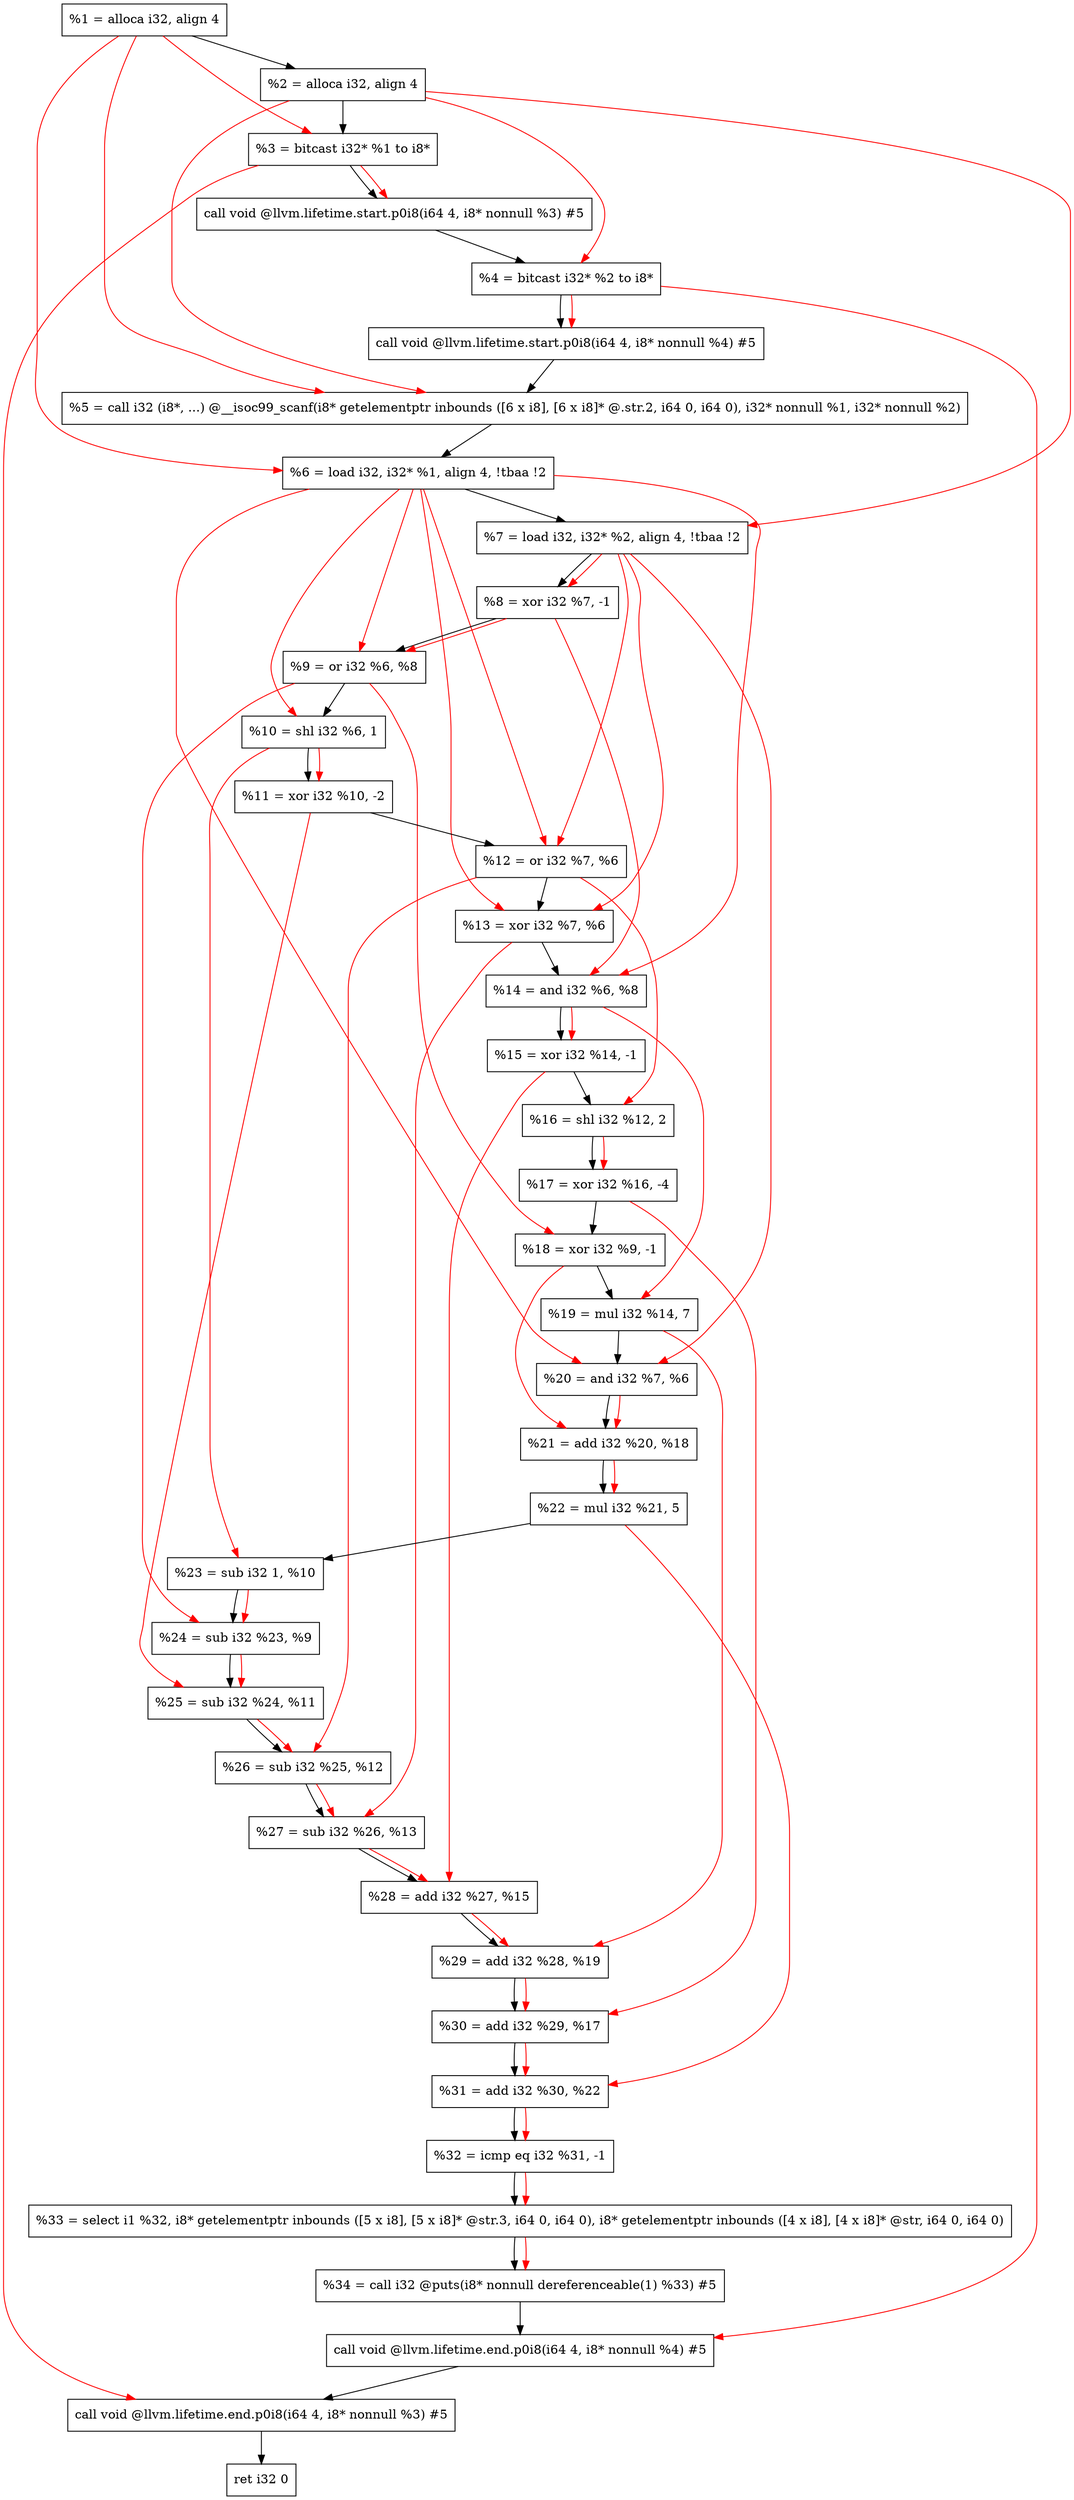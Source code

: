 digraph "DFG for'main' function" {
	Node0x1814e28[shape=record, label="  %1 = alloca i32, align 4"];
	Node0x1814ea8[shape=record, label="  %2 = alloca i32, align 4"];
	Node0x1814f38[shape=record, label="  %3 = bitcast i32* %1 to i8*"];
	Node0x1815398[shape=record, label="  call void @llvm.lifetime.start.p0i8(i64 4, i8* nonnull %3) #5"];
	Node0x1815478[shape=record, label="  %4 = bitcast i32* %2 to i8*"];
	Node0x1815598[shape=record, label="  call void @llvm.lifetime.start.p0i8(i64 4, i8* nonnull %4) #5"];
	Node0x18157d0[shape=record, label="  %5 = call i32 (i8*, ...) @__isoc99_scanf(i8* getelementptr inbounds ([6 x i8], [6 x i8]* @.str.2, i64 0, i64 0), i32* nonnull %1, i32* nonnull %2)"];
	Node0x1815888[shape=record, label="  %6 = load i32, i32* %1, align 4, !tbaa !2"];
	Node0x18167f8[shape=record, label="  %7 = load i32, i32* %2, align 4, !tbaa !2"];
	Node0x1816e80[shape=record, label="  %8 = xor i32 %7, -1"];
	Node0x1816ef0[shape=record, label="  %9 = or i32 %6, %8"];
	Node0x1816f60[shape=record, label="  %10 = shl i32 %6, 1"];
	Node0x1816fd0[shape=record, label="  %11 = xor i32 %10, -2"];
	Node0x1817040[shape=record, label="  %12 = or i32 %7, %6"];
	Node0x18170b0[shape=record, label="  %13 = xor i32 %7, %6"];
	Node0x1817120[shape=record, label="  %14 = and i32 %6, %8"];
	Node0x1817190[shape=record, label="  %15 = xor i32 %14, -1"];
	Node0x1817200[shape=record, label="  %16 = shl i32 %12, 2"];
	Node0x1817270[shape=record, label="  %17 = xor i32 %16, -4"];
	Node0x18172e0[shape=record, label="  %18 = xor i32 %9, -1"];
	Node0x1817350[shape=record, label="  %19 = mul i32 %14, 7"];
	Node0x18173c0[shape=record, label="  %20 = and i32 %7, %6"];
	Node0x1817430[shape=record, label="  %21 = add i32 %20, %18"];
	Node0x18174a0[shape=record, label="  %22 = mul i32 %21, 5"];
	Node0x1817510[shape=record, label="  %23 = sub i32 1, %10"];
	Node0x1817580[shape=record, label="  %24 = sub i32 %23, %9"];
	Node0x18175f0[shape=record, label="  %25 = sub i32 %24, %11"];
	Node0x1817660[shape=record, label="  %26 = sub i32 %25, %12"];
	Node0x18176d0[shape=record, label="  %27 = sub i32 %26, %13"];
	Node0x1817740[shape=record, label="  %28 = add i32 %27, %15"];
	Node0x18177b0[shape=record, label="  %29 = add i32 %28, %19"];
	Node0x1817820[shape=record, label="  %30 = add i32 %29, %17"];
	Node0x1817890[shape=record, label="  %31 = add i32 %30, %22"];
	Node0x1817900[shape=record, label="  %32 = icmp eq i32 %31, -1"];
	Node0x17b59d8[shape=record, label="  %33 = select i1 %32, i8* getelementptr inbounds ([5 x i8], [5 x i8]* @str.3, i64 0, i64 0), i8* getelementptr inbounds ([4 x i8], [4 x i8]* @str, i64 0, i64 0)"];
	Node0x1817ba0[shape=record, label="  %34 = call i32 @puts(i8* nonnull dereferenceable(1) %33) #5"];
	Node0x1817df8[shape=record, label="  call void @llvm.lifetime.end.p0i8(i64 4, i8* nonnull %4) #5"];
	Node0x1817f58[shape=record, label="  call void @llvm.lifetime.end.p0i8(i64 4, i8* nonnull %3) #5"];
	Node0x1818018[shape=record, label="  ret i32 0"];
	Node0x1814e28 -> Node0x1814ea8;
	Node0x1814ea8 -> Node0x1814f38;
	Node0x1814f38 -> Node0x1815398;
	Node0x1815398 -> Node0x1815478;
	Node0x1815478 -> Node0x1815598;
	Node0x1815598 -> Node0x18157d0;
	Node0x18157d0 -> Node0x1815888;
	Node0x1815888 -> Node0x18167f8;
	Node0x18167f8 -> Node0x1816e80;
	Node0x1816e80 -> Node0x1816ef0;
	Node0x1816ef0 -> Node0x1816f60;
	Node0x1816f60 -> Node0x1816fd0;
	Node0x1816fd0 -> Node0x1817040;
	Node0x1817040 -> Node0x18170b0;
	Node0x18170b0 -> Node0x1817120;
	Node0x1817120 -> Node0x1817190;
	Node0x1817190 -> Node0x1817200;
	Node0x1817200 -> Node0x1817270;
	Node0x1817270 -> Node0x18172e0;
	Node0x18172e0 -> Node0x1817350;
	Node0x1817350 -> Node0x18173c0;
	Node0x18173c0 -> Node0x1817430;
	Node0x1817430 -> Node0x18174a0;
	Node0x18174a0 -> Node0x1817510;
	Node0x1817510 -> Node0x1817580;
	Node0x1817580 -> Node0x18175f0;
	Node0x18175f0 -> Node0x1817660;
	Node0x1817660 -> Node0x18176d0;
	Node0x18176d0 -> Node0x1817740;
	Node0x1817740 -> Node0x18177b0;
	Node0x18177b0 -> Node0x1817820;
	Node0x1817820 -> Node0x1817890;
	Node0x1817890 -> Node0x1817900;
	Node0x1817900 -> Node0x17b59d8;
	Node0x17b59d8 -> Node0x1817ba0;
	Node0x1817ba0 -> Node0x1817df8;
	Node0x1817df8 -> Node0x1817f58;
	Node0x1817f58 -> Node0x1818018;
edge [color=red]
	Node0x1814e28 -> Node0x1814f38;
	Node0x1814f38 -> Node0x1815398;
	Node0x1814ea8 -> Node0x1815478;
	Node0x1815478 -> Node0x1815598;
	Node0x1814e28 -> Node0x18157d0;
	Node0x1814ea8 -> Node0x18157d0;
	Node0x1814e28 -> Node0x1815888;
	Node0x1814ea8 -> Node0x18167f8;
	Node0x18167f8 -> Node0x1816e80;
	Node0x1815888 -> Node0x1816ef0;
	Node0x1816e80 -> Node0x1816ef0;
	Node0x1815888 -> Node0x1816f60;
	Node0x1816f60 -> Node0x1816fd0;
	Node0x18167f8 -> Node0x1817040;
	Node0x1815888 -> Node0x1817040;
	Node0x18167f8 -> Node0x18170b0;
	Node0x1815888 -> Node0x18170b0;
	Node0x1815888 -> Node0x1817120;
	Node0x1816e80 -> Node0x1817120;
	Node0x1817120 -> Node0x1817190;
	Node0x1817040 -> Node0x1817200;
	Node0x1817200 -> Node0x1817270;
	Node0x1816ef0 -> Node0x18172e0;
	Node0x1817120 -> Node0x1817350;
	Node0x18167f8 -> Node0x18173c0;
	Node0x1815888 -> Node0x18173c0;
	Node0x18173c0 -> Node0x1817430;
	Node0x18172e0 -> Node0x1817430;
	Node0x1817430 -> Node0x18174a0;
	Node0x1816f60 -> Node0x1817510;
	Node0x1817510 -> Node0x1817580;
	Node0x1816ef0 -> Node0x1817580;
	Node0x1817580 -> Node0x18175f0;
	Node0x1816fd0 -> Node0x18175f0;
	Node0x18175f0 -> Node0x1817660;
	Node0x1817040 -> Node0x1817660;
	Node0x1817660 -> Node0x18176d0;
	Node0x18170b0 -> Node0x18176d0;
	Node0x18176d0 -> Node0x1817740;
	Node0x1817190 -> Node0x1817740;
	Node0x1817740 -> Node0x18177b0;
	Node0x1817350 -> Node0x18177b0;
	Node0x18177b0 -> Node0x1817820;
	Node0x1817270 -> Node0x1817820;
	Node0x1817820 -> Node0x1817890;
	Node0x18174a0 -> Node0x1817890;
	Node0x1817890 -> Node0x1817900;
	Node0x1817900 -> Node0x17b59d8;
	Node0x17b59d8 -> Node0x1817ba0;
	Node0x1815478 -> Node0x1817df8;
	Node0x1814f38 -> Node0x1817f58;
}

